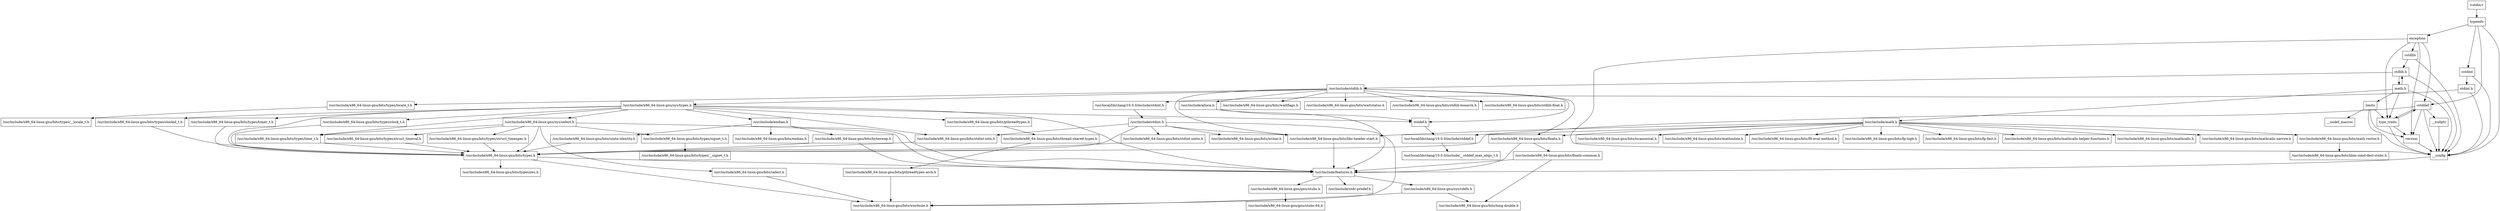 digraph "dependencies" {
  header_0 [ shape="box", label="\<stdin\>" ];
  header_1 [ shape="box", label="typeinfo" ];
  header_11 [ shape="box", label="exception" ];
  header_12 [ shape="box", label="cstddef" ];
  header_13 [ shape="box", label="version" ];
  header_14 [ shape="box", label="/usr/local/lib/clang/10.0.0/include/stddef.h" ];
  header_15 [ shape="box", label="/usr/local/lib/clang/10.0.0/include/__stddef_max_align_t.h" ];
  header_16 [ shape="box", label="__nullptr" ];
  header_17 [ shape="box", label="type_traits" ];
  header_18 [ shape="box", label="cstdlib" ];
  header_19 [ shape="box", label="stdlib.h" ];
  header_2 [ shape="box", label="__config" ];
  header_20 [ shape="box", label="/usr/include/stdlib.h" ];
  header_21 [ shape="box", label="/usr/include/x86_64-linux-gnu/bits/libc-header-start.h" ];
  header_22 [ shape="box", label="stddef.h" ];
  header_23 [ shape="box", label="/usr/include/x86_64-linux-gnu/bits/waitflags.h" ];
  header_24 [ shape="box", label="/usr/include/x86_64-linux-gnu/bits/waitstatus.h" ];
  header_25 [ shape="box", label="/usr/include/x86_64-linux-gnu/bits/floatn.h" ];
  header_26 [ shape="box", label="/usr/include/x86_64-linux-gnu/bits/floatn-common.h" ];
  header_27 [ shape="box", label="/usr/include/x86_64-linux-gnu/bits/types/locale_t.h" ];
  header_28 [ shape="box", label="/usr/include/x86_64-linux-gnu/bits/types/__locale_t.h" ];
  header_29 [ shape="box", label="/usr/include/x86_64-linux-gnu/sys/types.h" ];
  header_3 [ shape="box", label="/usr/include/features.h" ];
  header_30 [ shape="box", label="/usr/include/x86_64-linux-gnu/bits/types.h" ];
  header_31 [ shape="box", label="/usr/include/x86_64-linux-gnu/bits/typesizes.h" ];
  header_32 [ shape="box", label="/usr/include/x86_64-linux-gnu/bits/types/clock_t.h" ];
  header_33 [ shape="box", label="/usr/include/x86_64-linux-gnu/bits/types/clockid_t.h" ];
  header_34 [ shape="box", label="/usr/include/x86_64-linux-gnu/bits/types/time_t.h" ];
  header_35 [ shape="box", label="/usr/include/x86_64-linux-gnu/bits/types/timer_t.h" ];
  header_36 [ shape="box", label="/usr/include/x86_64-linux-gnu/bits/stdint-intn.h" ];
  header_37 [ shape="box", label="/usr/include/endian.h" ];
  header_38 [ shape="box", label="/usr/include/x86_64-linux-gnu/bits/endian.h" ];
  header_39 [ shape="box", label="/usr/include/x86_64-linux-gnu/bits/byteswap.h" ];
  header_4 [ shape="box", label="/usr/include/stdc-predef.h" ];
  header_40 [ shape="box", label="/usr/include/x86_64-linux-gnu/bits/uintn-identity.h" ];
  header_41 [ shape="box", label="/usr/include/x86_64-linux-gnu/sys/select.h" ];
  header_42 [ shape="box", label="/usr/include/x86_64-linux-gnu/bits/select.h" ];
  header_43 [ shape="box", label="/usr/include/x86_64-linux-gnu/bits/types/sigset_t.h" ];
  header_44 [ shape="box", label="/usr/include/x86_64-linux-gnu/bits/types/__sigset_t.h" ];
  header_45 [ shape="box", label="/usr/include/x86_64-linux-gnu/bits/types/struct_timeval.h" ];
  header_46 [ shape="box", label="/usr/include/x86_64-linux-gnu/bits/types/struct_timespec.h" ];
  header_47 [ shape="box", label="/usr/include/x86_64-linux-gnu/bits/pthreadtypes.h" ];
  header_48 [ shape="box", label="/usr/include/x86_64-linux-gnu/bits/thread-shared-types.h" ];
  header_49 [ shape="box", label="/usr/include/x86_64-linux-gnu/bits/pthreadtypes-arch.h" ];
  header_5 [ shape="box", label="/usr/include/x86_64-linux-gnu/sys/cdefs.h" ];
  header_50 [ shape="box", label="/usr/include/alloca.h" ];
  header_51 [ shape="box", label="/usr/include/x86_64-linux-gnu/bits/stdlib-bsearch.h" ];
  header_52 [ shape="box", label="/usr/include/x86_64-linux-gnu/bits/stdlib-float.h" ];
  header_53 [ shape="box", label="math.h" ];
  header_54 [ shape="box", label="/usr/include/math.h" ];
  header_55 [ shape="box", label="/usr/include/x86_64-linux-gnu/bits/math-vector.h" ];
  header_56 [ shape="box", label="/usr/include/x86_64-linux-gnu/bits/libm-simd-decl-stubs.h" ];
  header_57 [ shape="box", label="/usr/include/x86_64-linux-gnu/bits/flt-eval-method.h" ];
  header_58 [ shape="box", label="/usr/include/x86_64-linux-gnu/bits/fp-logb.h" ];
  header_59 [ shape="box", label="/usr/include/x86_64-linux-gnu/bits/fp-fast.h" ];
  header_6 [ shape="box", label="/usr/include/x86_64-linux-gnu/bits/wordsize.h" ];
  header_60 [ shape="box", label="/usr/include/x86_64-linux-gnu/bits/mathcalls-helper-functions.h" ];
  header_61 [ shape="box", label="/usr/include/x86_64-linux-gnu/bits/mathcalls.h" ];
  header_62 [ shape="box", label="/usr/include/x86_64-linux-gnu/bits/mathcalls-narrow.h" ];
  header_63 [ shape="box", label="/usr/include/x86_64-linux-gnu/bits/iscanonical.h" ];
  header_64 [ shape="box", label="/usr/include/x86_64-linux-gnu/bits/mathinline.h" ];
  header_65 [ shape="box", label="limits" ];
  header_66 [ shape="box", label="__undef_macros" ];
  header_67 [ shape="box", label="cstdint" ];
  header_68 [ shape="box", label="stdint.h" ];
  header_69 [ shape="box", label="/usr/local/lib/clang/10.0.0/include/stdint.h" ];
  header_7 [ shape="box", label="/usr/include/x86_64-linux-gnu/bits/long-double.h" ];
  header_70 [ shape="box", label="/usr/include/stdint.h" ];
  header_71 [ shape="box", label="/usr/include/x86_64-linux-gnu/bits/wchar.h" ];
  header_72 [ shape="box", label="/usr/include/x86_64-linux-gnu/bits/stdint-uintn.h" ];
  header_8 [ shape="box", label="/usr/include/x86_64-linux-gnu/gnu/stubs.h" ];
  header_9 [ shape="box", label="/usr/include/x86_64-linux-gnu/gnu/stubs-64.h" ];
  header_29 -> header_36;
  header_29 -> header_37;
  header_29 -> header_34;
  header_29 -> header_35;
  header_29 -> header_32;
  header_29 -> header_33;
  header_29 -> header_30;
  header_29 -> header_22;
  header_29 -> header_47;
  header_29 -> header_3;
  header_29 -> header_41;
  header_25 -> header_26;
  header_25 -> header_3;
  header_27 -> header_28;
  header_26 -> header_7;
  header_26 -> header_3;
  header_21 -> header_3;
  header_20 -> header_29;
  header_20 -> header_25;
  header_20 -> header_24;
  header_20 -> header_27;
  header_20 -> header_21;
  header_20 -> header_23;
  header_20 -> header_22;
  header_20 -> header_50;
  header_20 -> header_51;
  header_20 -> header_52;
  header_22 -> header_14;
  header_47 -> header_48;
  header_46 -> header_30;
  header_45 -> header_30;
  header_43 -> header_44;
  header_42 -> header_6;
  header_41 -> header_34;
  header_41 -> header_30;
  header_41 -> header_46;
  header_41 -> header_45;
  header_41 -> header_43;
  header_41 -> header_3;
  header_41 -> header_42;
  header_40 -> header_30;
  header_68 -> header_69;
  header_68 -> header_2;
  header_33 -> header_30;
  header_49 -> header_6;
  header_48 -> header_49;
  header_55 -> header_56;
  header_39 -> header_3;
  header_39 -> header_30;
  header_5 -> header_6;
  header_5 -> header_7;
  header_2 -> header_3;
  header_3 -> header_4;
  header_3 -> header_5;
  header_3 -> header_8;
  header_0 -> header_1;
  header_1 -> header_67;
  header_1 -> header_2;
  header_1 -> header_11;
  header_1 -> header_12;
  header_69 -> header_70;
  header_8 -> header_9;
  header_14 -> header_15;
  header_16 -> header_2;
  header_17 -> header_2;
  header_17 -> header_12;
  header_17 -> header_13;
  header_37 -> header_40;
  header_37 -> header_3;
  header_37 -> header_38;
  header_37 -> header_39;
  header_11 -> header_18;
  header_11 -> header_17;
  header_11 -> header_2;
  header_11 -> header_12;
  header_11 -> header_13;
  header_12 -> header_14;
  header_12 -> header_16;
  header_12 -> header_17;
  header_12 -> header_2;
  header_12 -> header_13;
  header_13 -> header_2;
  header_36 -> header_30;
  header_32 -> header_30;
  header_34 -> header_30;
  header_35 -> header_30;
  header_18 -> header_2;
  header_18 -> header_19;
  header_19 -> header_53;
  header_19 -> header_2;
  header_19 -> header_20;
  header_30 -> header_6;
  header_30 -> header_3;
  header_30 -> header_31;
  header_72 -> header_30;
  header_70 -> header_72;
  header_70 -> header_36;
  header_70 -> header_21;
  header_70 -> header_30;
  header_70 -> header_6;
  header_70 -> header_71;
  header_50 -> header_3;
  header_50 -> header_22;
  header_53 -> header_54;
  header_53 -> header_17;
  header_53 -> header_2;
  header_53 -> header_19;
  header_53 -> header_65;
  header_54 -> header_58;
  header_54 -> header_59;
  header_54 -> header_25;
  header_54 -> header_21;
  header_54 -> header_55;
  header_54 -> header_30;
  header_54 -> header_57;
  header_54 -> header_61;
  header_54 -> header_60;
  header_54 -> header_63;
  header_54 -> header_62;
  header_54 -> header_64;
  header_65 -> header_17;
  header_65 -> header_2;
  header_65 -> header_13;
  header_65 -> header_66;
  header_67 -> header_68;
  header_67 -> header_2;
}
